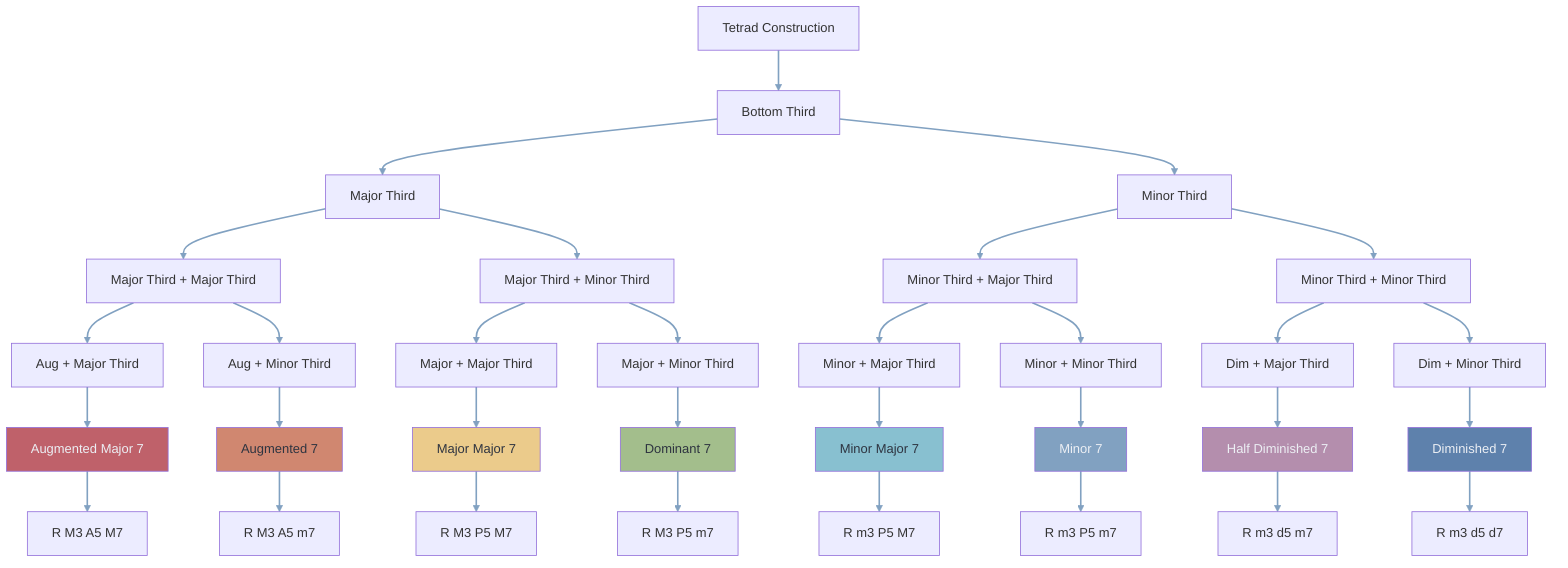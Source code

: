 graph TD
    A[Tetrad Construction] --> B[Bottom Third]
    B --> C[Major Third]
    B --> D[Minor Third]
    
    C --> E[Major Third + Major Third]
    C --> F[Major Third + Minor Third]
    D --> G[Minor Third + Major Third]
    D --> H[Minor Third + Minor Third]
    
    E --> I[Aug + Major Third]
    E --> J[Aug + Minor Third]
    F --> K[Major + Major Third]
    F --> L[Major + Minor Third]
    G --> M[Minor + Major Third]
    G --> N[Minor + Minor Third]
    H --> O[Dim + Major Third]
    H --> P[Dim + Minor Third]
    
    I --> Q[Augmented Major 7]
    J --> R[Augmented 7]
    K --> S[Major Major 7]
    L --> T[Dominant 7]
    M --> U[Minor Major 7]
    N --> V[Minor 7]
    O --> W[Half Diminished 7]
    P --> X[Diminished 7]
    
    Q --> Y1[R M3 A5 M7]
    R --> Y2[R M3 A5 m7]
    S --> Y3[R M3 P5 M7]
    T --> Y4[R M3 P5 m7]
    U --> Y5[R m3 P5 M7]
    V --> Y6[R m3 P5 m7]
    W --> Y7[R m3 d5 m7]
    X --> Y8[R m3 d5 d7]
    
    %% Aurora colors for different tetrad types
    style Q fill:#BF616A,color:#ECEFF4
    style R fill:#D08770,color:#2E3440
    style S fill:#EBCB8B,color:#2E3440
    style T fill:#A3BE8C,color:#2E3440
    style U fill:#88C0D0,color:#2E3440
    style V fill:#81A1C1,color:#ECEFF4
    style W fill:#B48EAD,color:#ECEFF4
    style X fill:#5E81AC,color:#ECEFF4
    
    %% Linkstyle for connecting lines
    linkStyle default stroke:#81A1C1,stroke-width:2px
